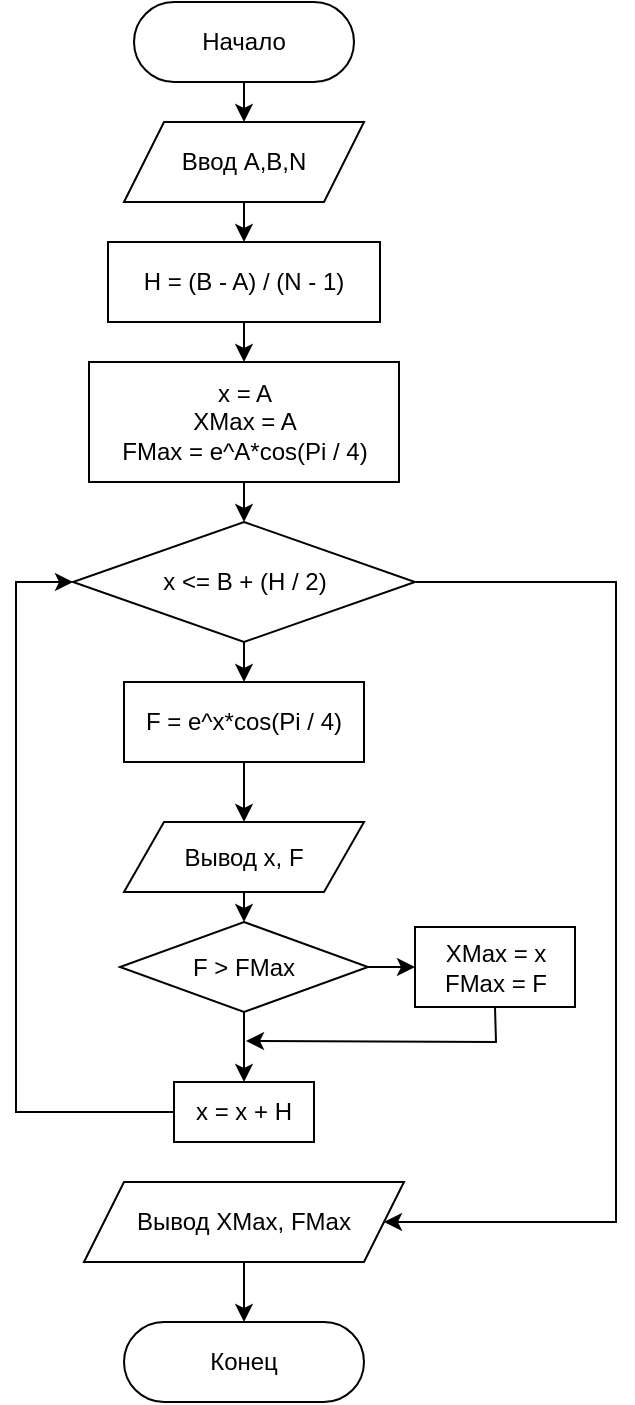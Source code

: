 <mxfile version="24.3.1" type="device">
  <diagram name="Страница — 1" id="fY1QoJU-OQZtq0JVKS2O">
    <mxGraphModel dx="1551" dy="899" grid="1" gridSize="10" guides="1" tooltips="1" connect="1" arrows="1" fold="1" page="1" pageScale="1" pageWidth="827" pageHeight="1169" math="0" shadow="0">
      <root>
        <mxCell id="0" />
        <mxCell id="1" parent="0" />
        <mxCell id="Y9y1II7sfUISDOUBbBMM-1" value="Начало" style="rounded=1;whiteSpace=wrap;html=1;arcSize=50;" parent="1" vertex="1">
          <mxGeometry x="339" y="80" width="110" height="40" as="geometry" />
        </mxCell>
        <mxCell id="Y9y1II7sfUISDOUBbBMM-2" value="Ввод A,B,N" style="shape=parallelogram;perimeter=parallelogramPerimeter;whiteSpace=wrap;html=1;fixedSize=1;" parent="1" vertex="1">
          <mxGeometry x="334" y="140" width="120" height="40" as="geometry" />
        </mxCell>
        <mxCell id="Y9y1II7sfUISDOUBbBMM-5" value="H = (B - A) / (N - 1)" style="rounded=0;whiteSpace=wrap;html=1;" parent="1" vertex="1">
          <mxGeometry x="326" y="200" width="136" height="40" as="geometry" />
        </mxCell>
        <mxCell id="Y9y1II7sfUISDOUBbBMM-10" value="" style="endArrow=classic;html=1;rounded=0;exitX=0.5;exitY=1;exitDx=0;exitDy=0;entryX=0.5;entryY=0;entryDx=0;entryDy=0;" parent="1" source="Y9y1II7sfUISDOUBbBMM-1" target="Y9y1II7sfUISDOUBbBMM-2" edge="1">
          <mxGeometry width="50" height="50" relative="1" as="geometry">
            <mxPoint x="114" y="190" as="sourcePoint" />
            <mxPoint x="164" y="140" as="targetPoint" />
          </mxGeometry>
        </mxCell>
        <mxCell id="Y9y1II7sfUISDOUBbBMM-11" value="" style="endArrow=classic;html=1;rounded=0;exitX=0.5;exitY=1;exitDx=0;exitDy=0;entryX=0.5;entryY=0;entryDx=0;entryDy=0;" parent="1" source="Y9y1II7sfUISDOUBbBMM-2" target="Y9y1II7sfUISDOUBbBMM-5" edge="1">
          <mxGeometry width="50" height="50" relative="1" as="geometry">
            <mxPoint x="134" y="250" as="sourcePoint" />
            <mxPoint x="184" y="200" as="targetPoint" />
          </mxGeometry>
        </mxCell>
        <mxCell id="Y9y1II7sfUISDOUBbBMM-12" value="Вывод XMax, FMax" style="shape=parallelogram;perimeter=parallelogramPerimeter;whiteSpace=wrap;html=1;fixedSize=1;" parent="1" vertex="1">
          <mxGeometry x="314" y="670" width="160" height="40" as="geometry" />
        </mxCell>
        <mxCell id="Y9y1II7sfUISDOUBbBMM-13" value="" style="endArrow=classic;html=1;rounded=0;exitX=0.5;exitY=1;exitDx=0;exitDy=0;entryX=0.5;entryY=0;entryDx=0;entryDy=0;" parent="1" source="Y9y1II7sfUISDOUBbBMM-5" edge="1" target="p4eGbrn4AeS5GiZPcT5q-1">
          <mxGeometry width="50" height="50" relative="1" as="geometry">
            <mxPoint x="180" y="380" as="sourcePoint" />
            <mxPoint x="394" y="260" as="targetPoint" />
          </mxGeometry>
        </mxCell>
        <mxCell id="Y9y1II7sfUISDOUBbBMM-15" value="" style="endArrow=classic;html=1;rounded=0;exitX=0.5;exitY=1;exitDx=0;exitDy=0;" parent="1" source="Y9y1II7sfUISDOUBbBMM-12" target="Y9y1II7sfUISDOUBbBMM-16" edge="1">
          <mxGeometry width="50" height="50" relative="1" as="geometry">
            <mxPoint x="394" y="640" as="sourcePoint" />
            <mxPoint x="399" y="795" as="targetPoint" />
          </mxGeometry>
        </mxCell>
        <mxCell id="Y9y1II7sfUISDOUBbBMM-16" value="Конец" style="rounded=1;whiteSpace=wrap;html=1;arcSize=50;" parent="1" vertex="1">
          <mxGeometry x="334" y="740" width="120" height="40" as="geometry" />
        </mxCell>
        <mxCell id="p4eGbrn4AeS5GiZPcT5q-1" value="x = A&lt;div&gt;XMax = A&lt;/div&gt;&lt;div&gt;FMax =&amp;nbsp;&lt;span style=&quot;background-color: initial;&quot;&gt;e^A*cos(Pi / 4)&lt;/span&gt;&lt;/div&gt;" style="rounded=0;whiteSpace=wrap;html=1;" vertex="1" parent="1">
          <mxGeometry x="316.5" y="260" width="155" height="60" as="geometry" />
        </mxCell>
        <mxCell id="p4eGbrn4AeS5GiZPcT5q-4" value="x &amp;lt;= B + (H / 2)" style="rhombus;whiteSpace=wrap;html=1;" vertex="1" parent="1">
          <mxGeometry x="308.5" y="340" width="171" height="60" as="geometry" />
        </mxCell>
        <mxCell id="p4eGbrn4AeS5GiZPcT5q-5" value="" style="endArrow=classic;html=1;rounded=0;exitX=0.5;exitY=1;exitDx=0;exitDy=0;entryX=0.5;entryY=0;entryDx=0;entryDy=0;" edge="1" parent="1" source="p4eGbrn4AeS5GiZPcT5q-1" target="p4eGbrn4AeS5GiZPcT5q-4">
          <mxGeometry width="50" height="50" relative="1" as="geometry">
            <mxPoint x="70" y="450" as="sourcePoint" />
            <mxPoint x="120" y="400" as="targetPoint" />
          </mxGeometry>
        </mxCell>
        <mxCell id="p4eGbrn4AeS5GiZPcT5q-6" value="" style="endArrow=classic;html=1;rounded=0;entryX=1;entryY=0.5;entryDx=0;entryDy=0;" edge="1" parent="1" target="Y9y1II7sfUISDOUBbBMM-12">
          <mxGeometry width="50" height="50" relative="1" as="geometry">
            <mxPoint x="480" y="370" as="sourcePoint" />
            <mxPoint x="580" y="640" as="targetPoint" />
            <Array as="points">
              <mxPoint x="580" y="370" />
              <mxPoint x="580" y="690" />
            </Array>
          </mxGeometry>
        </mxCell>
        <mxCell id="p4eGbrn4AeS5GiZPcT5q-7" value="" style="endArrow=classic;html=1;rounded=0;exitX=0.5;exitY=1;exitDx=0;exitDy=0;entryX=0.5;entryY=0;entryDx=0;entryDy=0;" edge="1" parent="1" source="p4eGbrn4AeS5GiZPcT5q-4" target="p4eGbrn4AeS5GiZPcT5q-8">
          <mxGeometry width="50" height="50" relative="1" as="geometry">
            <mxPoint x="260" y="520" as="sourcePoint" />
            <mxPoint x="310" y="470" as="targetPoint" />
          </mxGeometry>
        </mxCell>
        <mxCell id="p4eGbrn4AeS5GiZPcT5q-8" value="F = e^x*cos(Pi / 4)" style="rounded=0;whiteSpace=wrap;html=1;" vertex="1" parent="1">
          <mxGeometry x="334" y="420" width="120" height="40" as="geometry" />
        </mxCell>
        <mxCell id="p4eGbrn4AeS5GiZPcT5q-9" value="Вывод x, F" style="shape=parallelogram;perimeter=parallelogramPerimeter;whiteSpace=wrap;html=1;fixedSize=1;" vertex="1" parent="1">
          <mxGeometry x="334" y="490" width="120" height="35" as="geometry" />
        </mxCell>
        <mxCell id="p4eGbrn4AeS5GiZPcT5q-10" value="" style="endArrow=classic;html=1;rounded=0;exitX=0.5;exitY=1;exitDx=0;exitDy=0;entryX=0.5;entryY=0;entryDx=0;entryDy=0;" edge="1" parent="1" source="p4eGbrn4AeS5GiZPcT5q-8" target="p4eGbrn4AeS5GiZPcT5q-9">
          <mxGeometry width="50" height="50" relative="1" as="geometry">
            <mxPoint x="150" y="510" as="sourcePoint" />
            <mxPoint x="200" y="460" as="targetPoint" />
          </mxGeometry>
        </mxCell>
        <mxCell id="p4eGbrn4AeS5GiZPcT5q-11" value="F &amp;gt; FMax" style="rhombus;whiteSpace=wrap;html=1;" vertex="1" parent="1">
          <mxGeometry x="332" y="540" width="124" height="45" as="geometry" />
        </mxCell>
        <mxCell id="p4eGbrn4AeS5GiZPcT5q-12" value="XMax = x&lt;div&gt;FMax = F&lt;/div&gt;" style="rounded=0;whiteSpace=wrap;html=1;" vertex="1" parent="1">
          <mxGeometry x="479.5" y="542.5" width="80" height="40" as="geometry" />
        </mxCell>
        <mxCell id="p4eGbrn4AeS5GiZPcT5q-13" value="" style="endArrow=classic;html=1;rounded=0;exitX=0.5;exitY=1;exitDx=0;exitDy=0;" edge="1" parent="1" source="p4eGbrn4AeS5GiZPcT5q-9" target="p4eGbrn4AeS5GiZPcT5q-11">
          <mxGeometry width="50" height="50" relative="1" as="geometry">
            <mxPoint x="200" y="550" as="sourcePoint" />
            <mxPoint x="250" y="500" as="targetPoint" />
          </mxGeometry>
        </mxCell>
        <mxCell id="p4eGbrn4AeS5GiZPcT5q-14" value="" style="endArrow=classic;html=1;rounded=0;exitX=1;exitY=0.5;exitDx=0;exitDy=0;entryX=0;entryY=0.5;entryDx=0;entryDy=0;" edge="1" parent="1" source="p4eGbrn4AeS5GiZPcT5q-11" target="p4eGbrn4AeS5GiZPcT5q-12">
          <mxGeometry width="50" height="50" relative="1" as="geometry">
            <mxPoint x="200" y="630" as="sourcePoint" />
            <mxPoint x="250" y="580" as="targetPoint" />
          </mxGeometry>
        </mxCell>
        <mxCell id="p4eGbrn4AeS5GiZPcT5q-15" value="" style="endArrow=classic;html=1;rounded=0;exitX=0.5;exitY=1;exitDx=0;exitDy=0;entryX=0.5;entryY=0;entryDx=0;entryDy=0;" edge="1" parent="1" source="p4eGbrn4AeS5GiZPcT5q-11" target="p4eGbrn4AeS5GiZPcT5q-16">
          <mxGeometry width="50" height="50" relative="1" as="geometry">
            <mxPoint x="250" y="660" as="sourcePoint" />
            <mxPoint x="300" y="610" as="targetPoint" />
          </mxGeometry>
        </mxCell>
        <mxCell id="p4eGbrn4AeS5GiZPcT5q-16" value="x = x + H" style="rounded=0;whiteSpace=wrap;html=1;" vertex="1" parent="1">
          <mxGeometry x="359" y="620" width="70" height="30" as="geometry" />
        </mxCell>
        <mxCell id="p4eGbrn4AeS5GiZPcT5q-17" value="" style="endArrow=classic;html=1;rounded=0;exitX=0;exitY=0.5;exitDx=0;exitDy=0;entryX=0;entryY=0.5;entryDx=0;entryDy=0;" edge="1" parent="1" source="p4eGbrn4AeS5GiZPcT5q-16" target="p4eGbrn4AeS5GiZPcT5q-4">
          <mxGeometry width="50" height="50" relative="1" as="geometry">
            <mxPoint x="150" y="640" as="sourcePoint" />
            <mxPoint x="240" y="320" as="targetPoint" />
            <Array as="points">
              <mxPoint x="280" y="635" />
              <mxPoint x="280" y="370" />
            </Array>
          </mxGeometry>
        </mxCell>
        <mxCell id="p4eGbrn4AeS5GiZPcT5q-19" value="" style="endArrow=classic;html=1;rounded=0;exitX=0.5;exitY=1;exitDx=0;exitDy=0;" edge="1" parent="1" source="p4eGbrn4AeS5GiZPcT5q-12">
          <mxGeometry width="50" height="50" relative="1" as="geometry">
            <mxPoint x="515" y="582.5" as="sourcePoint" />
            <mxPoint x="395" y="599.5" as="targetPoint" />
            <Array as="points">
              <mxPoint x="520" y="600" />
            </Array>
          </mxGeometry>
        </mxCell>
      </root>
    </mxGraphModel>
  </diagram>
</mxfile>

